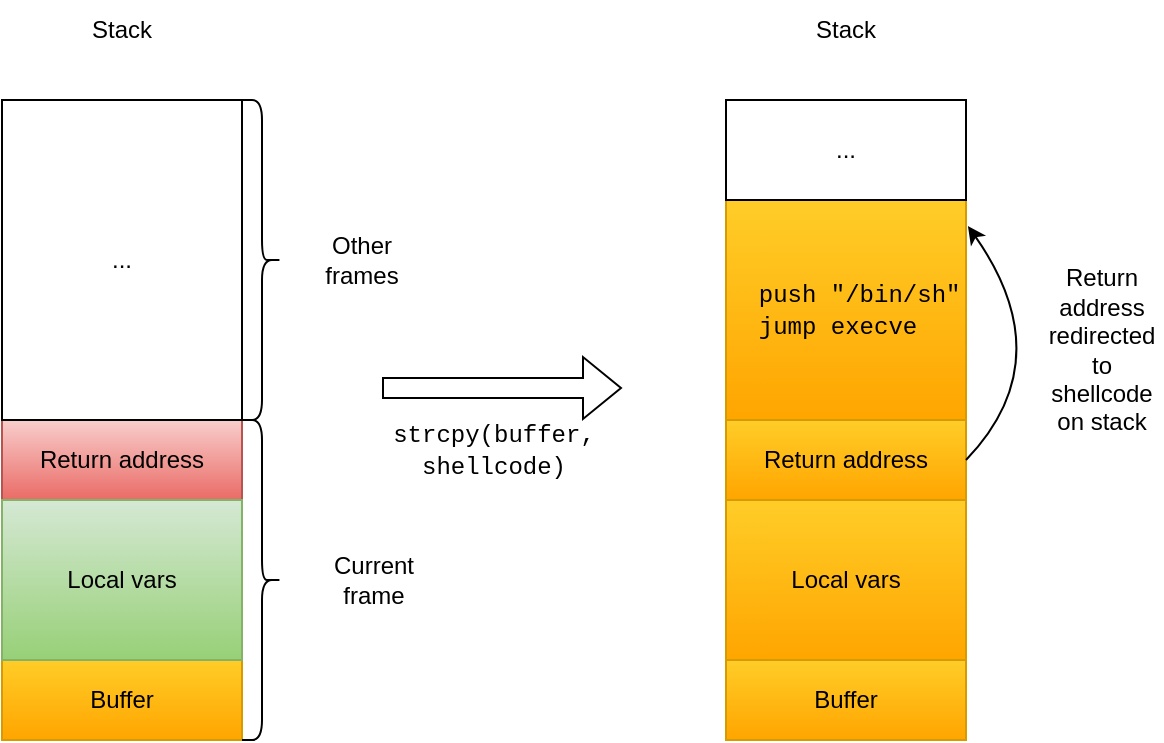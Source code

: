 <mxfile version="28.0.6">
  <diagram name="Page-1" id="iWaEXGlZEz6ndNVDSOyo">
    <mxGraphModel dx="1042" dy="535" grid="1" gridSize="10" guides="1" tooltips="1" connect="1" arrows="1" fold="1" page="1" pageScale="1" pageWidth="850" pageHeight="1100" background="none" math="0" shadow="0">
      <root>
        <mxCell id="0" />
        <mxCell id="1" parent="0" />
        <mxCell id="Id8ArkJoutXKA3B86EyR-2" value="Return address" style="rounded=0;whiteSpace=wrap;html=1;fillColor=#f8cecc;strokeColor=#b85450;gradientColor=#ea6b66;" vertex="1" parent="1">
          <mxGeometry x="120" y="270" width="120" height="40" as="geometry" />
        </mxCell>
        <mxCell id="Id8ArkJoutXKA3B86EyR-3" value="Buffer" style="rounded=0;whiteSpace=wrap;html=1;fillColor=#ffcd28;strokeColor=#d79b00;gradientColor=#ffa500;" vertex="1" parent="1">
          <mxGeometry x="120" y="390" width="120" height="40" as="geometry" />
        </mxCell>
        <mxCell id="Id8ArkJoutXKA3B86EyR-4" value="..." style="rounded=0;whiteSpace=wrap;html=1;" vertex="1" parent="1">
          <mxGeometry x="120" y="110" width="120" height="160" as="geometry" />
        </mxCell>
        <mxCell id="Id8ArkJoutXKA3B86EyR-5" value="Local vars" style="rounded=0;whiteSpace=wrap;html=1;fillColor=#d5e8d4;strokeColor=#82b366;gradientColor=#97d077;" vertex="1" parent="1">
          <mxGeometry x="120" y="310" width="120" height="80" as="geometry" />
        </mxCell>
        <mxCell id="Id8ArkJoutXKA3B86EyR-6" value="" style="shape=curlyBracket;whiteSpace=wrap;html=1;rounded=1;labelPosition=left;verticalLabelPosition=middle;align=right;verticalAlign=middle;direction=west;" vertex="1" parent="1">
          <mxGeometry x="240" y="110" width="20" height="160" as="geometry" />
        </mxCell>
        <mxCell id="Id8ArkJoutXKA3B86EyR-10" value="Other frames" style="text;html=1;align=center;verticalAlign=middle;whiteSpace=wrap;rounded=0;" vertex="1" parent="1">
          <mxGeometry x="270" y="175" width="60" height="30" as="geometry" />
        </mxCell>
        <mxCell id="Id8ArkJoutXKA3B86EyR-11" value="" style="shape=curlyBracket;whiteSpace=wrap;html=1;rounded=1;labelPosition=left;verticalLabelPosition=middle;align=right;verticalAlign=middle;direction=west;" vertex="1" parent="1">
          <mxGeometry x="240" y="270" width="20" height="160" as="geometry" />
        </mxCell>
        <mxCell id="Id8ArkJoutXKA3B86EyR-12" value="Current frame" style="text;html=1;align=center;verticalAlign=middle;whiteSpace=wrap;rounded=0;" vertex="1" parent="1">
          <mxGeometry x="276" y="335" width="60" height="30" as="geometry" />
        </mxCell>
        <mxCell id="Id8ArkJoutXKA3B86EyR-13" value="Return address" style="rounded=0;whiteSpace=wrap;html=1;fillColor=#ffcd28;strokeColor=#d79b00;gradientColor=#ffa500;" vertex="1" parent="1">
          <mxGeometry x="482" y="270" width="120" height="40" as="geometry" />
        </mxCell>
        <mxCell id="Id8ArkJoutXKA3B86EyR-14" value="Buffer" style="rounded=0;whiteSpace=wrap;html=1;fillColor=#ffcd28;strokeColor=#d79b00;gradientColor=#ffa500;" vertex="1" parent="1">
          <mxGeometry x="482" y="390" width="120" height="40" as="geometry" />
        </mxCell>
        <mxCell id="Id8ArkJoutXKA3B86EyR-15" value="&lt;div align=&quot;left&quot;&gt;&lt;font face=&quot;Courier New&quot;&gt;&amp;nbsp; push &quot;/bin/sh&quot;&lt;/font&gt;&lt;/div&gt;&lt;div align=&quot;left&quot;&gt;&lt;font face=&quot;Courier New&quot;&gt;&amp;nbsp; jump execve&lt;/font&gt;&lt;/div&gt;" style="rounded=0;whiteSpace=wrap;html=1;fillColor=#ffcd28;strokeColor=#d79b00;align=left;gradientColor=#ffa500;" vertex="1" parent="1">
          <mxGeometry x="482" y="160" width="120" height="110" as="geometry" />
        </mxCell>
        <mxCell id="Id8ArkJoutXKA3B86EyR-16" value="Local vars" style="rounded=0;whiteSpace=wrap;html=1;fillColor=#ffcd28;strokeColor=#d79b00;gradientColor=#ffa500;" vertex="1" parent="1">
          <mxGeometry x="482" y="310" width="120" height="80" as="geometry" />
        </mxCell>
        <mxCell id="Id8ArkJoutXKA3B86EyR-21" value="Stack" style="text;html=1;align=center;verticalAlign=middle;whiteSpace=wrap;rounded=0;" vertex="1" parent="1">
          <mxGeometry x="150" y="60" width="60" height="30" as="geometry" />
        </mxCell>
        <mxCell id="Id8ArkJoutXKA3B86EyR-22" value="Stack" style="text;html=1;align=center;verticalAlign=middle;whiteSpace=wrap;rounded=0;" vertex="1" parent="1">
          <mxGeometry x="512" y="60" width="60" height="30" as="geometry" />
        </mxCell>
        <mxCell id="Id8ArkJoutXKA3B86EyR-23" value="..." style="rounded=0;whiteSpace=wrap;html=1;" vertex="1" parent="1">
          <mxGeometry x="482" y="110" width="120" height="50" as="geometry" />
        </mxCell>
        <mxCell id="Id8ArkJoutXKA3B86EyR-26" value="&lt;font face=&quot;Courier New&quot;&gt;strcpy(buffer, shellcode)&lt;/font&gt;" style="text;html=1;align=center;verticalAlign=middle;whiteSpace=wrap;rounded=0;" vertex="1" parent="1">
          <mxGeometry x="336" y="270" width="60" height="30" as="geometry" />
        </mxCell>
        <mxCell id="Id8ArkJoutXKA3B86EyR-27" value="" style="shape=flexArrow;endArrow=classic;html=1;rounded=0;" edge="1" parent="1">
          <mxGeometry width="50" height="50" relative="1" as="geometry">
            <mxPoint x="310" y="254" as="sourcePoint" />
            <mxPoint x="430" y="254" as="targetPoint" />
          </mxGeometry>
        </mxCell>
        <mxCell id="Id8ArkJoutXKA3B86EyR-28" value="" style="curved=1;endArrow=classic;html=1;rounded=0;exitX=1;exitY=0.5;exitDx=0;exitDy=0;entryX=1.008;entryY=0.118;entryDx=0;entryDy=0;entryPerimeter=0;" edge="1" parent="1" source="Id8ArkJoutXKA3B86EyR-13" target="Id8ArkJoutXKA3B86EyR-15">
          <mxGeometry width="50" height="50" relative="1" as="geometry">
            <mxPoint x="650" y="290" as="sourcePoint" />
            <mxPoint x="700" y="240" as="targetPoint" />
            <Array as="points">
              <mxPoint x="650" y="240" />
            </Array>
          </mxGeometry>
        </mxCell>
        <mxCell id="Id8ArkJoutXKA3B86EyR-29" value="Return address redirected to shellcode on stack" style="text;html=1;align=center;verticalAlign=middle;whiteSpace=wrap;rounded=0;" vertex="1" parent="1">
          <mxGeometry x="640" y="220" width="60" height="30" as="geometry" />
        </mxCell>
      </root>
    </mxGraphModel>
  </diagram>
</mxfile>
